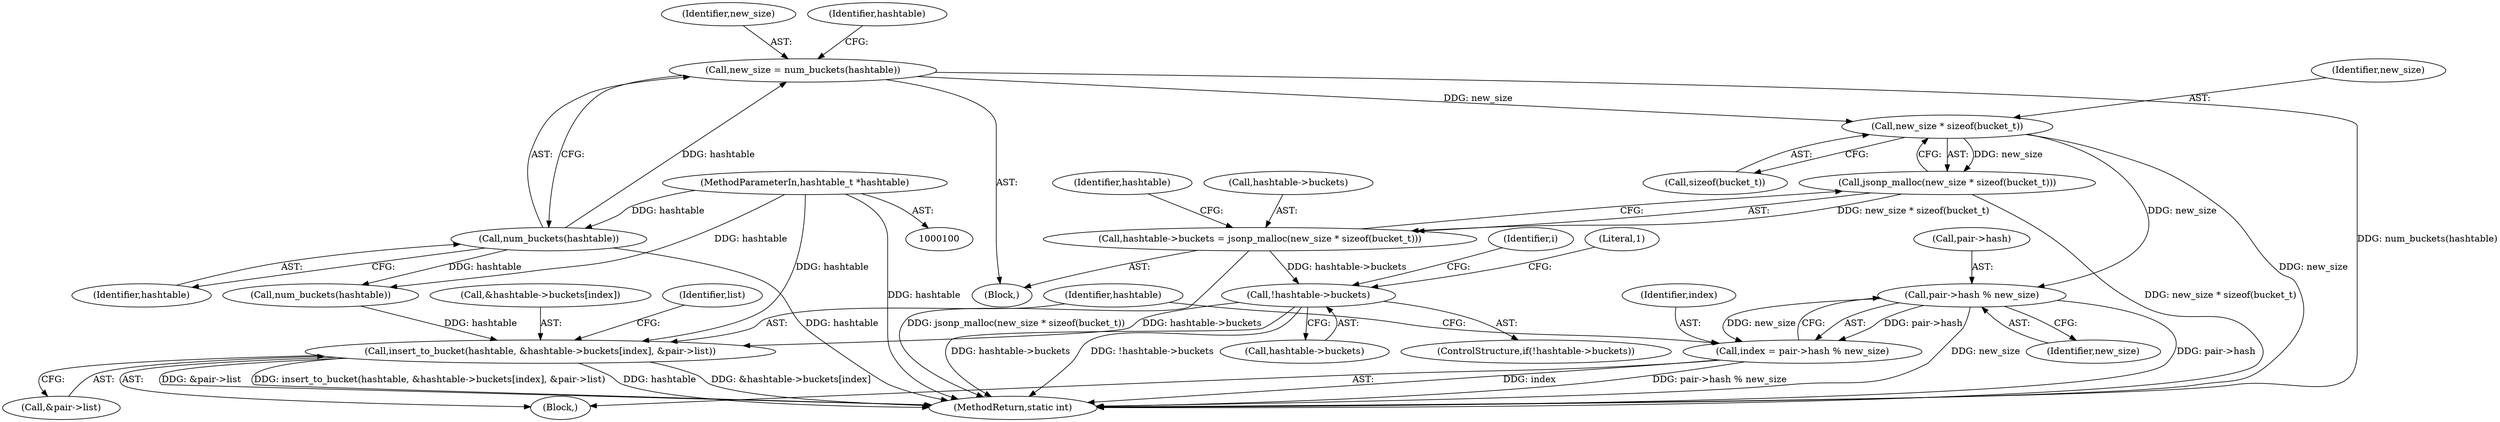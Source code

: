 digraph "1_jansson_8f80c2d83808150724d31793e6ade92749b1faa4_2@API" {
"1000126" [label="(Call,new_size * sizeof(bucket_t))"];
"1000117" [label="(Call,new_size = num_buckets(hashtable))"];
"1000119" [label="(Call,num_buckets(hashtable))"];
"1000101" [label="(MethodParameterIn,hashtable_t *hashtable)"];
"1000125" [label="(Call,jsonp_malloc(new_size * sizeof(bucket_t)))"];
"1000121" [label="(Call,hashtable->buckets = jsonp_malloc(new_size * sizeof(bucket_t)))"];
"1000131" [label="(Call,!hashtable->buckets)"];
"1000208" [label="(Call,insert_to_bucket(hashtable, &hashtable->buckets[index], &pair->list))"];
"1000203" [label="(Call,pair->hash % new_size)"];
"1000201" [label="(Call,index = pair->hash % new_size)"];
"1000122" [label="(Call,hashtable->buckets)"];
"1000117" [label="(Call,new_size = num_buckets(hashtable))"];
"1000131" [label="(Call,!hashtable->buckets)"];
"1000203" [label="(Call,pair->hash % new_size)"];
"1000101" [label="(MethodParameterIn,hashtable_t *hashtable)"];
"1000119" [label="(Call,num_buckets(hashtable))"];
"1000209" [label="(Identifier,hashtable)"];
"1000216" [label="(Call,&pair->list)"];
"1000204" [label="(Call,pair->hash)"];
"1000133" [label="(Identifier,hashtable)"];
"1000144" [label="(Call,num_buckets(hashtable))"];
"1000201" [label="(Call,index = pair->hash % new_size)"];
"1000137" [label="(Literal,1)"];
"1000210" [label="(Call,&hashtable->buckets[index])"];
"1000118" [label="(Identifier,new_size)"];
"1000189" [label="(Identifier,list)"];
"1000222" [label="(MethodReturn,static int)"];
"1000127" [label="(Identifier,new_size)"];
"1000130" [label="(ControlStructure,if(!hashtable->buckets))"];
"1000121" [label="(Call,hashtable->buckets = jsonp_malloc(new_size * sizeof(bucket_t)))"];
"1000202" [label="(Identifier,index)"];
"1000140" [label="(Identifier,i)"];
"1000102" [label="(Block,)"];
"1000208" [label="(Call,insert_to_bucket(hashtable, &hashtable->buckets[index], &pair->list))"];
"1000125" [label="(Call,jsonp_malloc(new_size * sizeof(bucket_t)))"];
"1000207" [label="(Identifier,new_size)"];
"1000120" [label="(Identifier,hashtable)"];
"1000191" [label="(Block,)"];
"1000123" [label="(Identifier,hashtable)"];
"1000126" [label="(Call,new_size * sizeof(bucket_t))"];
"1000132" [label="(Call,hashtable->buckets)"];
"1000128" [label="(Call,sizeof(bucket_t))"];
"1000126" -> "1000125"  [label="AST: "];
"1000126" -> "1000128"  [label="CFG: "];
"1000127" -> "1000126"  [label="AST: "];
"1000128" -> "1000126"  [label="AST: "];
"1000125" -> "1000126"  [label="CFG: "];
"1000126" -> "1000222"  [label="DDG: new_size"];
"1000126" -> "1000125"  [label="DDG: new_size"];
"1000117" -> "1000126"  [label="DDG: new_size"];
"1000126" -> "1000203"  [label="DDG: new_size"];
"1000117" -> "1000102"  [label="AST: "];
"1000117" -> "1000119"  [label="CFG: "];
"1000118" -> "1000117"  [label="AST: "];
"1000119" -> "1000117"  [label="AST: "];
"1000123" -> "1000117"  [label="CFG: "];
"1000117" -> "1000222"  [label="DDG: num_buckets(hashtable)"];
"1000119" -> "1000117"  [label="DDG: hashtable"];
"1000119" -> "1000120"  [label="CFG: "];
"1000120" -> "1000119"  [label="AST: "];
"1000119" -> "1000222"  [label="DDG: hashtable"];
"1000101" -> "1000119"  [label="DDG: hashtable"];
"1000119" -> "1000144"  [label="DDG: hashtable"];
"1000101" -> "1000100"  [label="AST: "];
"1000101" -> "1000222"  [label="DDG: hashtable"];
"1000101" -> "1000144"  [label="DDG: hashtable"];
"1000101" -> "1000208"  [label="DDG: hashtable"];
"1000125" -> "1000121"  [label="AST: "];
"1000121" -> "1000125"  [label="CFG: "];
"1000125" -> "1000222"  [label="DDG: new_size * sizeof(bucket_t)"];
"1000125" -> "1000121"  [label="DDG: new_size * sizeof(bucket_t)"];
"1000121" -> "1000102"  [label="AST: "];
"1000122" -> "1000121"  [label="AST: "];
"1000133" -> "1000121"  [label="CFG: "];
"1000121" -> "1000222"  [label="DDG: jsonp_malloc(new_size * sizeof(bucket_t))"];
"1000121" -> "1000131"  [label="DDG: hashtable->buckets"];
"1000131" -> "1000130"  [label="AST: "];
"1000131" -> "1000132"  [label="CFG: "];
"1000132" -> "1000131"  [label="AST: "];
"1000137" -> "1000131"  [label="CFG: "];
"1000140" -> "1000131"  [label="CFG: "];
"1000131" -> "1000222"  [label="DDG: hashtable->buckets"];
"1000131" -> "1000222"  [label="DDG: !hashtable->buckets"];
"1000131" -> "1000208"  [label="DDG: hashtable->buckets"];
"1000208" -> "1000191"  [label="AST: "];
"1000208" -> "1000216"  [label="CFG: "];
"1000209" -> "1000208"  [label="AST: "];
"1000210" -> "1000208"  [label="AST: "];
"1000216" -> "1000208"  [label="AST: "];
"1000189" -> "1000208"  [label="CFG: "];
"1000208" -> "1000222"  [label="DDG: hashtable"];
"1000208" -> "1000222"  [label="DDG: &hashtable->buckets[index]"];
"1000208" -> "1000222"  [label="DDG: &pair->list"];
"1000208" -> "1000222"  [label="DDG: insert_to_bucket(hashtable, &hashtable->buckets[index], &pair->list)"];
"1000144" -> "1000208"  [label="DDG: hashtable"];
"1000203" -> "1000201"  [label="AST: "];
"1000203" -> "1000207"  [label="CFG: "];
"1000204" -> "1000203"  [label="AST: "];
"1000207" -> "1000203"  [label="AST: "];
"1000201" -> "1000203"  [label="CFG: "];
"1000203" -> "1000222"  [label="DDG: new_size"];
"1000203" -> "1000222"  [label="DDG: pair->hash"];
"1000203" -> "1000201"  [label="DDG: pair->hash"];
"1000203" -> "1000201"  [label="DDG: new_size"];
"1000201" -> "1000191"  [label="AST: "];
"1000202" -> "1000201"  [label="AST: "];
"1000209" -> "1000201"  [label="CFG: "];
"1000201" -> "1000222"  [label="DDG: pair->hash % new_size"];
"1000201" -> "1000222"  [label="DDG: index"];
}
